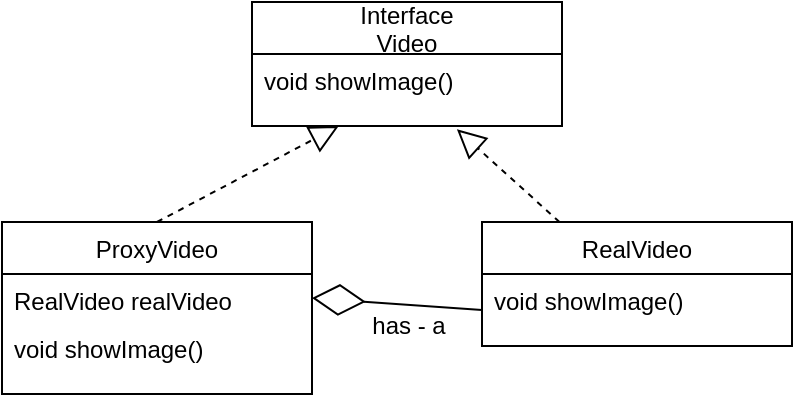 <mxfile version="14.7.3" type="github" pages="3">
  <diagram id="Ufn7qZNCyAaY2s0GM-F4" name="Page-1">
    <mxGraphModel dx="865" dy="433" grid="1" gridSize="10" guides="1" tooltips="1" connect="1" arrows="1" fold="1" page="1" pageScale="1" pageWidth="850" pageHeight="1100" math="0" shadow="0">
      <root>
        <mxCell id="0" />
        <mxCell id="1" parent="0" />
        <mxCell id="SScb_Fj4Xh0ruAuOUnyt-5" value="Interface&#xa;Video" style="swimlane;fontStyle=0;childLayout=stackLayout;horizontal=1;startSize=26;fillColor=none;horizontalStack=0;resizeParent=1;resizeParentMax=0;resizeLast=0;collapsible=1;marginBottom=0;" vertex="1" parent="1">
          <mxGeometry x="285" y="100" width="155" height="62" as="geometry">
            <mxRectangle x="285" y="100" width="80" height="30" as="alternateBounds" />
          </mxGeometry>
        </mxCell>
        <mxCell id="SScb_Fj4Xh0ruAuOUnyt-6" value="void showImage()" style="text;strokeColor=none;fillColor=none;align=left;verticalAlign=top;spacingLeft=4;spacingRight=4;overflow=hidden;rotatable=0;points=[[0,0.5],[1,0.5]];portConstraint=eastwest;" vertex="1" parent="SScb_Fj4Xh0ruAuOUnyt-5">
          <mxGeometry y="26" width="155" height="36" as="geometry" />
        </mxCell>
        <mxCell id="SScb_Fj4Xh0ruAuOUnyt-10" value="ProxyVideo" style="swimlane;fontStyle=0;childLayout=stackLayout;horizontal=1;startSize=26;fillColor=none;horizontalStack=0;resizeParent=1;resizeParentMax=0;resizeLast=0;collapsible=1;marginBottom=0;" vertex="1" parent="1">
          <mxGeometry x="160" y="210" width="155" height="86" as="geometry">
            <mxRectangle x="285" y="100" width="80" height="30" as="alternateBounds" />
          </mxGeometry>
        </mxCell>
        <mxCell id="SScb_Fj4Xh0ruAuOUnyt-11" value="RealVideo realVideo" style="text;strokeColor=none;fillColor=none;align=left;verticalAlign=top;spacingLeft=4;spacingRight=4;overflow=hidden;rotatable=0;points=[[0,0.5],[1,0.5]];portConstraint=eastwest;" vertex="1" parent="SScb_Fj4Xh0ruAuOUnyt-10">
          <mxGeometry y="26" width="155" height="24" as="geometry" />
        </mxCell>
        <mxCell id="SScb_Fj4Xh0ruAuOUnyt-12" value="void showImage()" style="text;strokeColor=none;fillColor=none;align=left;verticalAlign=top;spacingLeft=4;spacingRight=4;overflow=hidden;rotatable=0;points=[[0,0.5],[1,0.5]];portConstraint=eastwest;" vertex="1" parent="SScb_Fj4Xh0ruAuOUnyt-10">
          <mxGeometry y="50" width="155" height="36" as="geometry" />
        </mxCell>
        <mxCell id="SScb_Fj4Xh0ruAuOUnyt-13" value="RealVideo" style="swimlane;fontStyle=0;childLayout=stackLayout;horizontal=1;startSize=26;fillColor=none;horizontalStack=0;resizeParent=1;resizeParentMax=0;resizeLast=0;collapsible=1;marginBottom=0;" vertex="1" parent="1">
          <mxGeometry x="400" y="210" width="155" height="62" as="geometry">
            <mxRectangle x="285" y="100" width="80" height="30" as="alternateBounds" />
          </mxGeometry>
        </mxCell>
        <mxCell id="SScb_Fj4Xh0ruAuOUnyt-14" value="void showImage()" style="text;strokeColor=none;fillColor=none;align=left;verticalAlign=top;spacingLeft=4;spacingRight=4;overflow=hidden;rotatable=0;points=[[0,0.5],[1,0.5]];portConstraint=eastwest;" vertex="1" parent="SScb_Fj4Xh0ruAuOUnyt-13">
          <mxGeometry y="26" width="155" height="36" as="geometry" />
        </mxCell>
        <mxCell id="SScb_Fj4Xh0ruAuOUnyt-15" value="" style="endArrow=block;dashed=1;endFill=0;endSize=12;html=1;exitX=0.5;exitY=0;exitDx=0;exitDy=0;" edge="1" parent="1" source="SScb_Fj4Xh0ruAuOUnyt-10" target="SScb_Fj4Xh0ruAuOUnyt-6">
          <mxGeometry width="160" relative="1" as="geometry">
            <mxPoint x="310" y="360" as="sourcePoint" />
            <mxPoint x="470" y="360" as="targetPoint" />
          </mxGeometry>
        </mxCell>
        <mxCell id="SScb_Fj4Xh0ruAuOUnyt-18" value="" style="endArrow=block;dashed=1;endFill=0;endSize=12;html=1;exitX=0.25;exitY=0;exitDx=0;exitDy=0;entryX=0.661;entryY=1.046;entryDx=0;entryDy=0;entryPerimeter=0;" edge="1" parent="1" source="SScb_Fj4Xh0ruAuOUnyt-13" target="SScb_Fj4Xh0ruAuOUnyt-6">
          <mxGeometry width="160" relative="1" as="geometry">
            <mxPoint x="247.5" y="220" as="sourcePoint" />
            <mxPoint x="338.409" y="172" as="targetPoint" />
          </mxGeometry>
        </mxCell>
        <mxCell id="SScb_Fj4Xh0ruAuOUnyt-19" value="" style="endArrow=diamondThin;endFill=0;endSize=24;html=1;exitX=0;exitY=0.5;exitDx=0;exitDy=0;entryX=1;entryY=0.5;entryDx=0;entryDy=0;" edge="1" parent="1" source="SScb_Fj4Xh0ruAuOUnyt-14" target="SScb_Fj4Xh0ruAuOUnyt-11">
          <mxGeometry width="160" relative="1" as="geometry">
            <mxPoint x="330" y="340" as="sourcePoint" />
            <mxPoint x="490" y="340" as="targetPoint" />
          </mxGeometry>
        </mxCell>
        <mxCell id="SScb_Fj4Xh0ruAuOUnyt-20" value="has - a" style="text;html=1;align=center;verticalAlign=middle;resizable=0;points=[];autosize=1;strokeColor=none;" vertex="1" parent="1">
          <mxGeometry x="337.5" y="252" width="50" height="20" as="geometry" />
        </mxCell>
      </root>
    </mxGraphModel>
  </diagram>
  <diagram id="34zowuY5tmk8F76nJxLv" name="Page-2">
    <mxGraphModel dx="865" dy="433" grid="1" gridSize="10" guides="1" tooltips="1" connect="1" arrows="1" fold="1" page="1" pageScale="1" pageWidth="850" pageHeight="1100" math="0" shadow="0">
      <root>
        <mxCell id="ehcI2jGlci_A9Y1MGZQc-0" />
        <mxCell id="ehcI2jGlci_A9Y1MGZQc-1" parent="ehcI2jGlci_A9Y1MGZQc-0" />
        <mxCell id="m0AOybnv_-tlgvnuuMHz-0" value="Interface&#xa;Subject" style="swimlane;fontStyle=0;childLayout=stackLayout;horizontal=1;startSize=26;fillColor=none;horizontalStack=0;resizeParent=1;resizeParentMax=0;resizeLast=0;collapsible=1;marginBottom=0;" vertex="1" parent="ehcI2jGlci_A9Y1MGZQc-1">
          <mxGeometry x="285" y="100" width="155" height="58" as="geometry">
            <mxRectangle x="285" y="100" width="80" height="30" as="alternateBounds" />
          </mxGeometry>
        </mxCell>
        <mxCell id="m0AOybnv_-tlgvnuuMHz-1" value="doSomething()" style="text;strokeColor=none;fillColor=none;align=left;verticalAlign=top;spacingLeft=4;spacingRight=4;overflow=hidden;rotatable=0;points=[[0,0.5],[1,0.5]];portConstraint=eastwest;" vertex="1" parent="m0AOybnv_-tlgvnuuMHz-0">
          <mxGeometry y="26" width="155" height="32" as="geometry" />
        </mxCell>
        <mxCell id="m0AOybnv_-tlgvnuuMHz-2" value="Proxy" style="swimlane;fontStyle=0;childLayout=stackLayout;horizontal=1;startSize=26;fillColor=none;horizontalStack=0;resizeParent=1;resizeParentMax=0;resizeLast=0;collapsible=1;marginBottom=0;" vertex="1" parent="ehcI2jGlci_A9Y1MGZQc-1">
          <mxGeometry x="160" y="210" width="155" height="86" as="geometry">
            <mxRectangle x="285" y="100" width="80" height="30" as="alternateBounds" />
          </mxGeometry>
        </mxCell>
        <mxCell id="m0AOybnv_-tlgvnuuMHz-3" value="RealSubject realSubject" style="text;strokeColor=none;fillColor=none;align=left;verticalAlign=top;spacingLeft=4;spacingRight=4;overflow=hidden;rotatable=0;points=[[0,0.5],[1,0.5]];portConstraint=eastwest;" vertex="1" parent="m0AOybnv_-tlgvnuuMHz-2">
          <mxGeometry y="26" width="155" height="24" as="geometry" />
        </mxCell>
        <mxCell id="m0AOybnv_-tlgvnuuMHz-4" value="doSomething()" style="text;strokeColor=none;fillColor=none;align=left;verticalAlign=top;spacingLeft=4;spacingRight=4;overflow=hidden;rotatable=0;points=[[0,0.5],[1,0.5]];portConstraint=eastwest;" vertex="1" parent="m0AOybnv_-tlgvnuuMHz-2">
          <mxGeometry y="50" width="155" height="36" as="geometry" />
        </mxCell>
        <mxCell id="m0AOybnv_-tlgvnuuMHz-5" value="RealSubject" style="swimlane;fontStyle=0;childLayout=stackLayout;horizontal=1;startSize=26;fillColor=none;horizontalStack=0;resizeParent=1;resizeParentMax=0;resizeLast=0;collapsible=1;marginBottom=0;" vertex="1" parent="ehcI2jGlci_A9Y1MGZQc-1">
          <mxGeometry x="425" y="210" width="155" height="98" as="geometry">
            <mxRectangle x="285" y="100" width="80" height="30" as="alternateBounds" />
          </mxGeometry>
        </mxCell>
        <mxCell id="m0AOybnv_-tlgvnuuMHz-6" value="allState()" style="text;strokeColor=none;fillColor=none;align=left;verticalAlign=top;spacingLeft=4;spacingRight=4;overflow=hidden;rotatable=0;points=[[0,0.5],[1,0.5]];portConstraint=eastwest;" vertex="1" parent="m0AOybnv_-tlgvnuuMHz-5">
          <mxGeometry y="26" width="155" height="36" as="geometry" />
        </mxCell>
        <mxCell id="m0AOybnv_-tlgvnuuMHz-16" value="doSomething()" style="text;strokeColor=none;fillColor=none;align=left;verticalAlign=top;spacingLeft=4;spacingRight=4;overflow=hidden;rotatable=0;points=[[0,0.5],[1,0.5]];portConstraint=eastwest;" vertex="1" parent="m0AOybnv_-tlgvnuuMHz-5">
          <mxGeometry y="62" width="155" height="36" as="geometry" />
        </mxCell>
        <mxCell id="m0AOybnv_-tlgvnuuMHz-7" value="" style="endArrow=block;dashed=1;endFill=0;endSize=12;html=1;exitX=0.5;exitY=0;exitDx=0;exitDy=0;" edge="1" parent="ehcI2jGlci_A9Y1MGZQc-1" source="m0AOybnv_-tlgvnuuMHz-2" target="m0AOybnv_-tlgvnuuMHz-1">
          <mxGeometry width="160" relative="1" as="geometry">
            <mxPoint x="310" y="360" as="sourcePoint" />
            <mxPoint x="470" y="360" as="targetPoint" />
          </mxGeometry>
        </mxCell>
        <mxCell id="m0AOybnv_-tlgvnuuMHz-8" value="" style="endArrow=block;dashed=1;endFill=0;endSize=12;html=1;exitX=0.25;exitY=0;exitDx=0;exitDy=0;entryX=0.661;entryY=1.046;entryDx=0;entryDy=0;entryPerimeter=0;" edge="1" parent="ehcI2jGlci_A9Y1MGZQc-1" source="m0AOybnv_-tlgvnuuMHz-5" target="m0AOybnv_-tlgvnuuMHz-1">
          <mxGeometry width="160" relative="1" as="geometry">
            <mxPoint x="247.5" y="220" as="sourcePoint" />
            <mxPoint x="338.409" y="172" as="targetPoint" />
          </mxGeometry>
        </mxCell>
        <mxCell id="m0AOybnv_-tlgvnuuMHz-9" value="" style="endArrow=diamondThin;endFill=0;endSize=24;html=1;exitX=0;exitY=0.5;exitDx=0;exitDy=0;entryX=1;entryY=0.5;entryDx=0;entryDy=0;" edge="1" parent="ehcI2jGlci_A9Y1MGZQc-1" source="m0AOybnv_-tlgvnuuMHz-6" target="m0AOybnv_-tlgvnuuMHz-3">
          <mxGeometry width="160" relative="1" as="geometry">
            <mxPoint x="330" y="340" as="sourcePoint" />
            <mxPoint x="490" y="340" as="targetPoint" />
          </mxGeometry>
        </mxCell>
        <mxCell id="m0AOybnv_-tlgvnuuMHz-10" value="has - a" style="text;html=1;align=center;verticalAlign=middle;resizable=0;points=[];autosize=1;strokeColor=none;" vertex="1" parent="ehcI2jGlci_A9Y1MGZQc-1">
          <mxGeometry x="337.5" y="252" width="50" height="20" as="geometry" />
        </mxCell>
      </root>
    </mxGraphModel>
  </diagram>
  <diagram id="f12Xdq6hytvauVwIZPoV" name="Page-3">
    <mxGraphModel dx="1038" dy="519" grid="1" gridSize="10" guides="1" tooltips="1" connect="1" arrows="1" fold="1" page="1" pageScale="1" pageWidth="850" pageHeight="1100" math="0" shadow="0">
      <root>
        <mxCell id="af5BWsS8PUBvHlNiNvp6-0" />
        <mxCell id="af5BWsS8PUBvHlNiNvp6-1" parent="af5BWsS8PUBvHlNiNvp6-0" />
        <mxCell id="af5BWsS8PUBvHlNiNvp6-2" value="database" style="shape=datastore;whiteSpace=wrap;html=1;rounded=1;shadow=0;glass=0;sketch=0;fontSize=13;startSize=40;" vertex="1" parent="af5BWsS8PUBvHlNiNvp6-1">
          <mxGeometry x="510" y="170" width="60" height="60" as="geometry" />
        </mxCell>
        <mxCell id="af5BWsS8PUBvHlNiNvp6-4" value="Object" style="html=1;rounded=1;shadow=0;glass=0;sketch=0;fontSize=13;startSize=40;" vertex="1" parent="af5BWsS8PUBvHlNiNvp6-1">
          <mxGeometry x="190" y="175" width="110" height="50" as="geometry" />
        </mxCell>
        <mxCell id="af5BWsS8PUBvHlNiNvp6-5" value="Object" style="html=1;rounded=1;shadow=0;glass=0;sketch=0;fontSize=13;startSize=40;" vertex="1" parent="af5BWsS8PUBvHlNiNvp6-1">
          <mxGeometry x="190" y="265" width="110" height="50" as="geometry" />
        </mxCell>
        <mxCell id="af5BWsS8PUBvHlNiNvp6-6" value="Object" style="html=1;rounded=1;shadow=0;glass=0;sketch=0;fontSize=13;startSize=40;" vertex="1" parent="af5BWsS8PUBvHlNiNvp6-1">
          <mxGeometry x="190" y="85" width="110" height="50" as="geometry" />
        </mxCell>
        <mxCell id="af5BWsS8PUBvHlNiNvp6-7" value="" style="edgeStyle=elbowEdgeStyle;elbow=vertical;endArrow=classic;html=1;fontSize=13;startSize=40;entryX=0.15;entryY=0.05;entryDx=0;entryDy=0;entryPerimeter=0;exitX=1;exitY=0.5;exitDx=0;exitDy=0;" edge="1" parent="af5BWsS8PUBvHlNiNvp6-1" source="af5BWsS8PUBvHlNiNvp6-6" target="af5BWsS8PUBvHlNiNvp6-2">
          <mxGeometry width="50" height="50" relative="1" as="geometry">
            <mxPoint x="330" y="130" as="sourcePoint" />
            <mxPoint x="380" y="80" as="targetPoint" />
            <Array as="points">
              <mxPoint x="310" y="110" />
            </Array>
          </mxGeometry>
        </mxCell>
        <mxCell id="af5BWsS8PUBvHlNiNvp6-8" value="" style="edgeStyle=elbowEdgeStyle;elbow=vertical;endArrow=classic;html=1;fontSize=13;startSize=40;entryX=0;entryY=0.5;entryDx=0;entryDy=0;exitX=1;exitY=0.5;exitDx=0;exitDy=0;" edge="1" parent="af5BWsS8PUBvHlNiNvp6-1" source="af5BWsS8PUBvHlNiNvp6-4" target="af5BWsS8PUBvHlNiNvp6-2">
          <mxGeometry width="50" height="50" relative="1" as="geometry">
            <mxPoint x="310" y="120" as="sourcePoint" />
            <mxPoint x="529" y="183" as="targetPoint" />
            <Array as="points">
              <mxPoint x="410" y="200" />
            </Array>
          </mxGeometry>
        </mxCell>
        <mxCell id="af5BWsS8PUBvHlNiNvp6-9" value="" style="edgeStyle=elbowEdgeStyle;elbow=vertical;endArrow=classic;html=1;fontSize=13;startSize=40;entryX=0.5;entryY=1;entryDx=0;entryDy=0;exitX=1;exitY=0.5;exitDx=0;exitDy=0;" edge="1" parent="af5BWsS8PUBvHlNiNvp6-1" source="af5BWsS8PUBvHlNiNvp6-5" target="af5BWsS8PUBvHlNiNvp6-2">
          <mxGeometry width="50" height="50" relative="1" as="geometry">
            <mxPoint x="320" y="289.5" as="sourcePoint" />
            <mxPoint x="530" y="289.5" as="targetPoint" />
            <Array as="points">
              <mxPoint x="430" y="289.5" />
            </Array>
          </mxGeometry>
        </mxCell>
      </root>
    </mxGraphModel>
  </diagram>
</mxfile>

